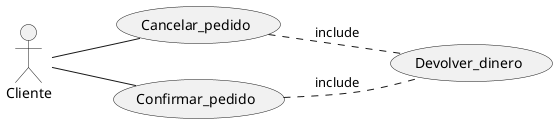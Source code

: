 @startuml
left to right direction
actor Cliente as cliente

usecase "Cancelar_pedido" as a1
usecase "Confirmar_pedido" as a2

cliente -- a1
cliente -- a2

usecase "Devolver_dinero" as a3

a1 .. a3 : include
a2 .. a3 : include
@enduml